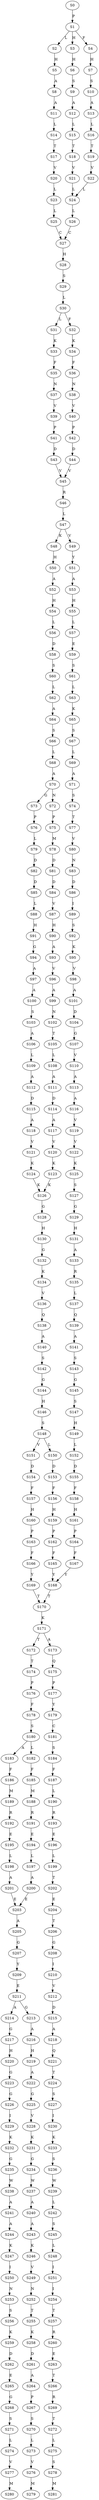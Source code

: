 strict digraph  {
	S0 -> S1 [ label = P ];
	S1 -> S2 [ label = L ];
	S1 -> S3 [ label = H ];
	S1 -> S4 [ label = F ];
	S2 -> S5 [ label = H ];
	S3 -> S6 [ label = H ];
	S4 -> S7 [ label = H ];
	S5 -> S8 [ label = A ];
	S6 -> S9 [ label = S ];
	S7 -> S10 [ label = S ];
	S8 -> S11 [ label = A ];
	S9 -> S12 [ label = A ];
	S10 -> S13 [ label = A ];
	S11 -> S14 [ label = L ];
	S12 -> S15 [ label = L ];
	S13 -> S16 [ label = L ];
	S14 -> S17 [ label = T ];
	S15 -> S18 [ label = T ];
	S16 -> S19 [ label = T ];
	S17 -> S20 [ label = V ];
	S18 -> S21 [ label = V ];
	S19 -> S22 [ label = V ];
	S20 -> S23 [ label = L ];
	S21 -> S24 [ label = L ];
	S22 -> S24 [ label = L ];
	S23 -> S25 [ label = L ];
	S24 -> S26 [ label = L ];
	S25 -> S27 [ label = C ];
	S26 -> S27 [ label = C ];
	S27 -> S28 [ label = H ];
	S28 -> S29 [ label = S ];
	S29 -> S30 [ label = L ];
	S30 -> S31 [ label = L ];
	S30 -> S32 [ label = F ];
	S31 -> S33 [ label = K ];
	S32 -> S34 [ label = K ];
	S33 -> S35 [ label = F ];
	S34 -> S36 [ label = F ];
	S35 -> S37 [ label = N ];
	S36 -> S38 [ label = N ];
	S37 -> S39 [ label = V ];
	S38 -> S40 [ label = V ];
	S39 -> S41 [ label = P ];
	S40 -> S42 [ label = P ];
	S41 -> S43 [ label = D ];
	S42 -> S44 [ label = D ];
	S43 -> S45 [ label = V ];
	S44 -> S45 [ label = V ];
	S45 -> S46 [ label = R ];
	S46 -> S47 [ label = L ];
	S47 -> S48 [ label = K ];
	S47 -> S49 [ label = V ];
	S48 -> S50 [ label = H ];
	S49 -> S51 [ label = Y ];
	S50 -> S52 [ label = A ];
	S51 -> S53 [ label = A ];
	S52 -> S54 [ label = H ];
	S53 -> S55 [ label = H ];
	S54 -> S56 [ label = L ];
	S55 -> S57 [ label = L ];
	S56 -> S58 [ label = D ];
	S57 -> S59 [ label = E ];
	S58 -> S60 [ label = S ];
	S59 -> S61 [ label = S ];
	S60 -> S62 [ label = L ];
	S61 -> S63 [ label = L ];
	S62 -> S64 [ label = A ];
	S63 -> S65 [ label = K ];
	S64 -> S66 [ label = S ];
	S65 -> S67 [ label = S ];
	S66 -> S68 [ label = L ];
	S67 -> S69 [ label = L ];
	S68 -> S70 [ label = A ];
	S69 -> S71 [ label = A ];
	S70 -> S72 [ label = N ];
	S70 -> S73 [ label = G ];
	S71 -> S74 [ label = S ];
	S72 -> S75 [ label = P ];
	S73 -> S76 [ label = P ];
	S74 -> S77 [ label = T ];
	S75 -> S78 [ label = M ];
	S76 -> S79 [ label = L ];
	S77 -> S80 [ label = V ];
	S78 -> S81 [ label = D ];
	S79 -> S82 [ label = D ];
	S80 -> S83 [ label = N ];
	S81 -> S84 [ label = D ];
	S82 -> S85 [ label = D ];
	S83 -> S86 [ label = D ];
	S84 -> S87 [ label = V ];
	S85 -> S88 [ label = L ];
	S86 -> S89 [ label = I ];
	S87 -> S90 [ label = H ];
	S88 -> S91 [ label = H ];
	S89 -> S92 [ label = S ];
	S90 -> S93 [ label = A ];
	S91 -> S94 [ label = G ];
	S92 -> S95 [ label = K ];
	S93 -> S96 [ label = V ];
	S94 -> S97 [ label = A ];
	S95 -> S98 [ label = V ];
	S96 -> S99 [ label = A ];
	S97 -> S100 [ label = A ];
	S98 -> S101 [ label = A ];
	S99 -> S102 [ label = N ];
	S100 -> S103 [ label = S ];
	S101 -> S104 [ label = D ];
	S102 -> S105 [ label = T ];
	S103 -> S106 [ label = A ];
	S104 -> S107 [ label = G ];
	S105 -> S108 [ label = L ];
	S106 -> S109 [ label = L ];
	S107 -> S110 [ label = V ];
	S108 -> S111 [ label = A ];
	S109 -> S112 [ label = A ];
	S110 -> S113 [ label = A ];
	S111 -> S114 [ label = D ];
	S112 -> S115 [ label = D ];
	S113 -> S116 [ label = A ];
	S114 -> S117 [ label = A ];
	S115 -> S118 [ label = A ];
	S116 -> S119 [ label = V ];
	S117 -> S120 [ label = V ];
	S118 -> S121 [ label = V ];
	S119 -> S122 [ label = V ];
	S120 -> S123 [ label = K ];
	S121 -> S124 [ label = K ];
	S122 -> S125 [ label = K ];
	S123 -> S126 [ label = K ];
	S124 -> S126 [ label = K ];
	S125 -> S127 [ label = S ];
	S126 -> S128 [ label = G ];
	S127 -> S129 [ label = G ];
	S128 -> S130 [ label = H ];
	S129 -> S131 [ label = H ];
	S130 -> S132 [ label = G ];
	S131 -> S133 [ label = A ];
	S132 -> S134 [ label = K ];
	S133 -> S135 [ label = R ];
	S134 -> S136 [ label = V ];
	S135 -> S137 [ label = L ];
	S136 -> S138 [ label = Q ];
	S137 -> S139 [ label = Q ];
	S138 -> S140 [ label = A ];
	S139 -> S141 [ label = A ];
	S140 -> S142 [ label = S ];
	S141 -> S143 [ label = S ];
	S142 -> S144 [ label = G ];
	S143 -> S145 [ label = G ];
	S144 -> S146 [ label = H ];
	S145 -> S147 [ label = S ];
	S146 -> S148 [ label = S ];
	S147 -> S149 [ label = H ];
	S148 -> S150 [ label = L ];
	S148 -> S151 [ label = V ];
	S149 -> S152 [ label = L ];
	S150 -> S153 [ label = D ];
	S151 -> S154 [ label = D ];
	S152 -> S155 [ label = D ];
	S153 -> S156 [ label = F ];
	S154 -> S157 [ label = F ];
	S155 -> S158 [ label = F ];
	S156 -> S159 [ label = H ];
	S157 -> S160 [ label = H ];
	S158 -> S161 [ label = H ];
	S159 -> S162 [ label = P ];
	S160 -> S163 [ label = P ];
	S161 -> S164 [ label = P ];
	S162 -> S165 [ label = F ];
	S163 -> S166 [ label = F ];
	S164 -> S167 [ label = F ];
	S165 -> S168 [ label = Y ];
	S166 -> S169 [ label = Y ];
	S167 -> S168 [ label = Y ];
	S168 -> S170 [ label = T ];
	S169 -> S170 [ label = T ];
	S170 -> S171 [ label = K ];
	S171 -> S172 [ label = T ];
	S171 -> S173 [ label = A ];
	S172 -> S174 [ label = T ];
	S173 -> S175 [ label = Q ];
	S174 -> S176 [ label = P ];
	S175 -> S177 [ label = P ];
	S176 -> S178 [ label = F ];
	S177 -> S179 [ label = Y ];
	S178 -> S180 [ label = S ];
	S179 -> S181 [ label = C ];
	S180 -> S182 [ label = L ];
	S180 -> S183 [ label = A ];
	S181 -> S184 [ label = S ];
	S182 -> S185 [ label = F ];
	S183 -> S186 [ label = F ];
	S184 -> S187 [ label = F ];
	S185 -> S188 [ label = M ];
	S186 -> S189 [ label = M ];
	S187 -> S190 [ label = L ];
	S188 -> S191 [ label = R ];
	S189 -> S192 [ label = R ];
	S190 -> S193 [ label = R ];
	S191 -> S194 [ label = E ];
	S192 -> S195 [ label = E ];
	S193 -> S196 [ label = E ];
	S194 -> S197 [ label = L ];
	S195 -> S198 [ label = L ];
	S196 -> S199 [ label = L ];
	S197 -> S200 [ label = A ];
	S198 -> S201 [ label = A ];
	S199 -> S202 [ label = T ];
	S200 -> S203 [ label = E ];
	S201 -> S203 [ label = E ];
	S202 -> S204 [ label = E ];
	S203 -> S205 [ label = A ];
	S204 -> S206 [ label = T ];
	S205 -> S207 [ label = G ];
	S206 -> S208 [ label = G ];
	S207 -> S209 [ label = Y ];
	S208 -> S210 [ label = I ];
	S209 -> S211 [ label = E ];
	S210 -> S212 [ label = V ];
	S211 -> S213 [ label = G ];
	S211 -> S214 [ label = A ];
	S212 -> S215 [ label = D ];
	S213 -> S216 [ label = A ];
	S214 -> S217 [ label = G ];
	S215 -> S218 [ label = A ];
	S216 -> S219 [ label = H ];
	S217 -> S220 [ label = H ];
	S218 -> S221 [ label = Q ];
	S219 -> S222 [ label = A ];
	S220 -> S223 [ label = G ];
	S221 -> S224 [ label = T ];
	S222 -> S225 [ label = G ];
	S223 -> S226 [ label = G ];
	S224 -> S227 [ label = S ];
	S225 -> S228 [ label = V ];
	S226 -> S229 [ label = I ];
	S227 -> S230 [ label = I ];
	S228 -> S231 [ label = K ];
	S229 -> S232 [ label = K ];
	S230 -> S233 [ label = K ];
	S231 -> S234 [ label = G ];
	S232 -> S235 [ label = G ];
	S233 -> S236 [ label = S ];
	S234 -> S237 [ label = W ];
	S235 -> S238 [ label = W ];
	S236 -> S239 [ label = W ];
	S237 -> S240 [ label = A ];
	S238 -> S241 [ label = A ];
	S239 -> S242 [ label = L ];
	S240 -> S243 [ label = A ];
	S241 -> S244 [ label = A ];
	S242 -> S245 [ label = S ];
	S243 -> S246 [ label = K ];
	S244 -> S247 [ label = K ];
	S245 -> S248 [ label = L ];
	S246 -> S249 [ label = V ];
	S247 -> S250 [ label = I ];
	S248 -> S251 [ label = I ];
	S249 -> S252 [ label = N ];
	S250 -> S253 [ label = N ];
	S251 -> S254 [ label = I ];
	S252 -> S255 [ label = T ];
	S253 -> S256 [ label = S ];
	S254 -> S257 [ label = T ];
	S255 -> S258 [ label = K ];
	S256 -> S259 [ label = K ];
	S257 -> S260 [ label = R ];
	S258 -> S261 [ label = D ];
	S259 -> S262 [ label = D ];
	S260 -> S263 [ label = E ];
	S261 -> S264 [ label = A ];
	S262 -> S265 [ label = E ];
	S263 -> S266 [ label = T ];
	S264 -> S267 [ label = P ];
	S265 -> S268 [ label = G ];
	S266 -> S269 [ label = R ];
	S267 -> S270 [ label = S ];
	S268 -> S271 [ label = S ];
	S269 -> S272 [ label = T ];
	S270 -> S273 [ label = L ];
	S271 -> S274 [ label = L ];
	S272 -> S275 [ label = L ];
	S273 -> S276 [ label = V ];
	S274 -> S277 [ label = V ];
	S275 -> S278 [ label = S ];
	S276 -> S279 [ label = M ];
	S277 -> S280 [ label = M ];
	S278 -> S281 [ label = M ];
}
